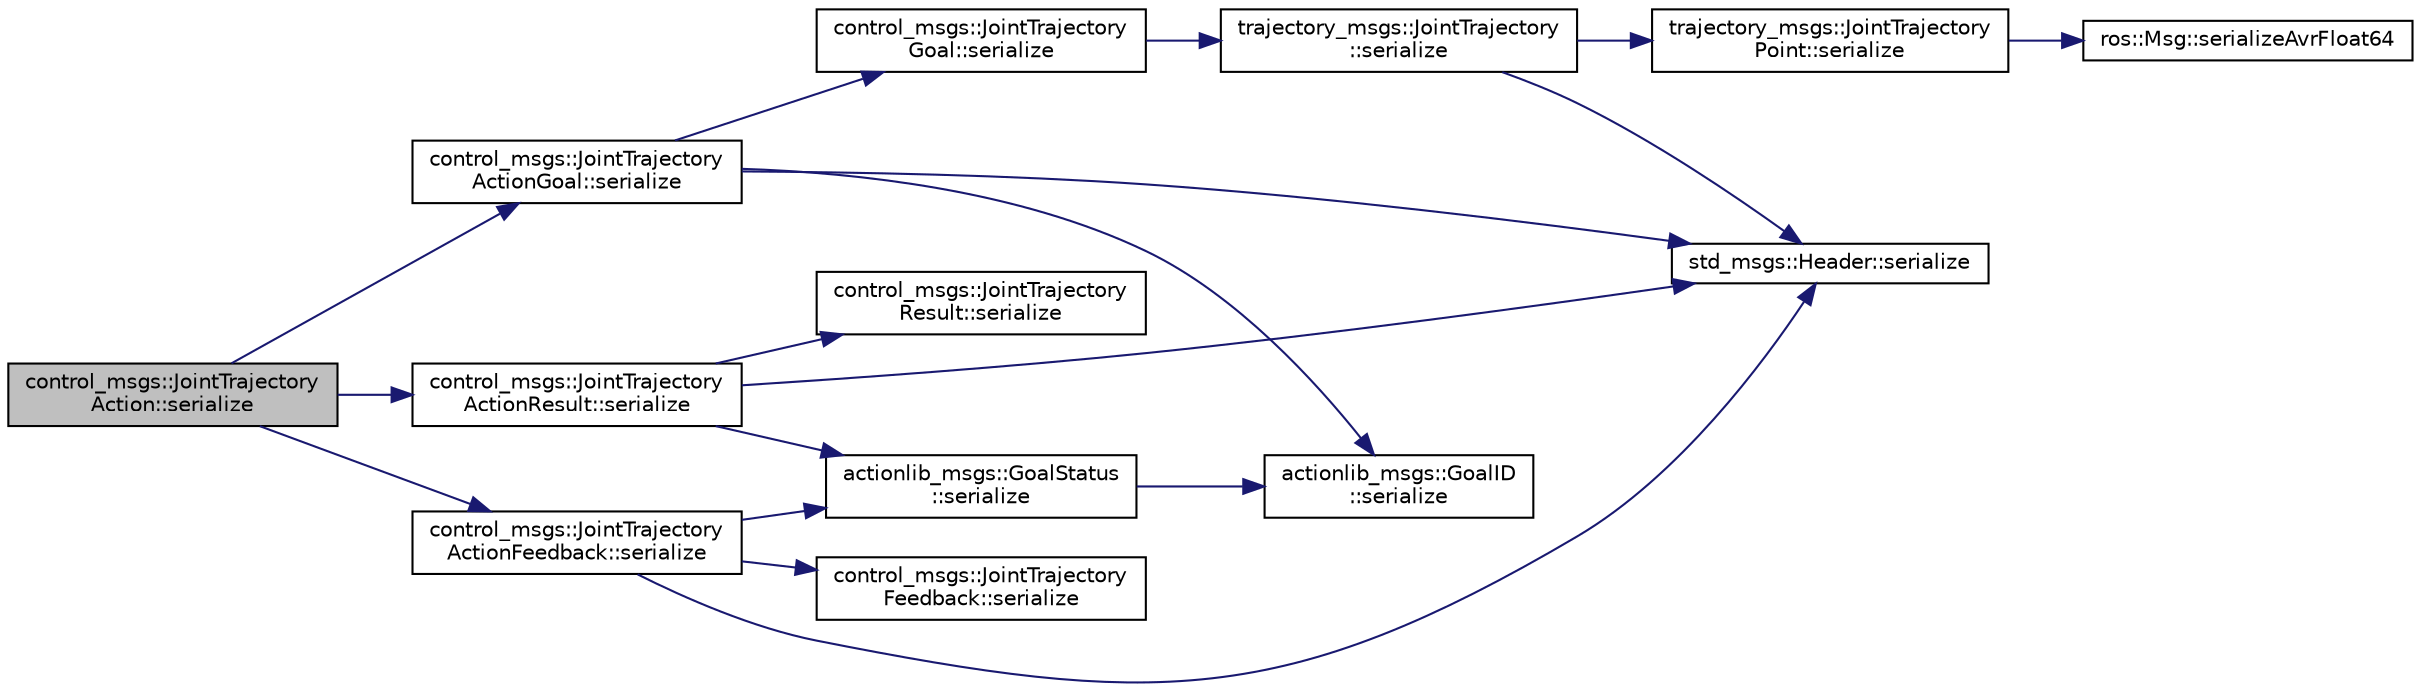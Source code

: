 digraph "control_msgs::JointTrajectoryAction::serialize"
{
  edge [fontname="Helvetica",fontsize="10",labelfontname="Helvetica",labelfontsize="10"];
  node [fontname="Helvetica",fontsize="10",shape=record];
  rankdir="LR";
  Node1 [label="control_msgs::JointTrajectory\lAction::serialize",height=0.2,width=0.4,color="black", fillcolor="grey75", style="filled" fontcolor="black"];
  Node1 -> Node2 [color="midnightblue",fontsize="10",style="solid",fontname="Helvetica"];
  Node2 [label="control_msgs::JointTrajectory\lActionGoal::serialize",height=0.2,width=0.4,color="black", fillcolor="white", style="filled",URL="$classcontrol__msgs_1_1_joint_trajectory_action_goal.html#af5371374175b6f8ae7efdd2bd349484e"];
  Node2 -> Node3 [color="midnightblue",fontsize="10",style="solid",fontname="Helvetica"];
  Node3 [label="std_msgs::Header::serialize",height=0.2,width=0.4,color="black", fillcolor="white", style="filled",URL="$classstd__msgs_1_1_header.html#a200c6f9d2576b1a237a19bc2d769925e"];
  Node2 -> Node4 [color="midnightblue",fontsize="10",style="solid",fontname="Helvetica"];
  Node4 [label="actionlib_msgs::GoalID\l::serialize",height=0.2,width=0.4,color="black", fillcolor="white", style="filled",URL="$classactionlib__msgs_1_1_goal_i_d.html#a74c8333830562d918493b976bc23fe94"];
  Node2 -> Node5 [color="midnightblue",fontsize="10",style="solid",fontname="Helvetica"];
  Node5 [label="control_msgs::JointTrajectory\lGoal::serialize",height=0.2,width=0.4,color="black", fillcolor="white", style="filled",URL="$classcontrol__msgs_1_1_joint_trajectory_goal.html#a29ccd47a5d0e2e7fecddf80018d0912b"];
  Node5 -> Node6 [color="midnightblue",fontsize="10",style="solid",fontname="Helvetica"];
  Node6 [label="trajectory_msgs::JointTrajectory\l::serialize",height=0.2,width=0.4,color="black", fillcolor="white", style="filled",URL="$classtrajectory__msgs_1_1_joint_trajectory.html#a3e7b07999d5bcf5f64ac1cfceed2f48d"];
  Node6 -> Node3 [color="midnightblue",fontsize="10",style="solid",fontname="Helvetica"];
  Node6 -> Node7 [color="midnightblue",fontsize="10",style="solid",fontname="Helvetica"];
  Node7 [label="trajectory_msgs::JointTrajectory\lPoint::serialize",height=0.2,width=0.4,color="black", fillcolor="white", style="filled",URL="$classtrajectory__msgs_1_1_joint_trajectory_point.html#a5d28baec8135375d3832c76d508a6e8a"];
  Node7 -> Node8 [color="midnightblue",fontsize="10",style="solid",fontname="Helvetica"];
  Node8 [label="ros::Msg::serializeAvrFloat64",height=0.2,width=0.4,color="black", fillcolor="white", style="filled",URL="$classros_1_1_msg.html#a3fff55e17efd60a7195a14857ff44897",tooltip="This tricky function handles promoting a 32bit float to a 64bit double, so that AVR can publish messa..."];
  Node1 -> Node9 [color="midnightblue",fontsize="10",style="solid",fontname="Helvetica"];
  Node9 [label="control_msgs::JointTrajectory\lActionResult::serialize",height=0.2,width=0.4,color="black", fillcolor="white", style="filled",URL="$classcontrol__msgs_1_1_joint_trajectory_action_result.html#a5843c7481b13089059499c64e62c0efb"];
  Node9 -> Node3 [color="midnightblue",fontsize="10",style="solid",fontname="Helvetica"];
  Node9 -> Node10 [color="midnightblue",fontsize="10",style="solid",fontname="Helvetica"];
  Node10 [label="actionlib_msgs::GoalStatus\l::serialize",height=0.2,width=0.4,color="black", fillcolor="white", style="filled",URL="$classactionlib__msgs_1_1_goal_status.html#ad0c10d1613330ab5dff49d15d843d555"];
  Node10 -> Node4 [color="midnightblue",fontsize="10",style="solid",fontname="Helvetica"];
  Node9 -> Node11 [color="midnightblue",fontsize="10",style="solid",fontname="Helvetica"];
  Node11 [label="control_msgs::JointTrajectory\lResult::serialize",height=0.2,width=0.4,color="black", fillcolor="white", style="filled",URL="$classcontrol__msgs_1_1_joint_trajectory_result.html#ad94ef4cc11d3b30815437a26f642a864"];
  Node1 -> Node12 [color="midnightblue",fontsize="10",style="solid",fontname="Helvetica"];
  Node12 [label="control_msgs::JointTrajectory\lActionFeedback::serialize",height=0.2,width=0.4,color="black", fillcolor="white", style="filled",URL="$classcontrol__msgs_1_1_joint_trajectory_action_feedback.html#a32db6cba7c107d02968971ba4c41dae8"];
  Node12 -> Node3 [color="midnightblue",fontsize="10",style="solid",fontname="Helvetica"];
  Node12 -> Node10 [color="midnightblue",fontsize="10",style="solid",fontname="Helvetica"];
  Node12 -> Node13 [color="midnightblue",fontsize="10",style="solid",fontname="Helvetica"];
  Node13 [label="control_msgs::JointTrajectory\lFeedback::serialize",height=0.2,width=0.4,color="black", fillcolor="white", style="filled",URL="$classcontrol__msgs_1_1_joint_trajectory_feedback.html#ac435448dbdd7c437f00256ce35031bab"];
}
